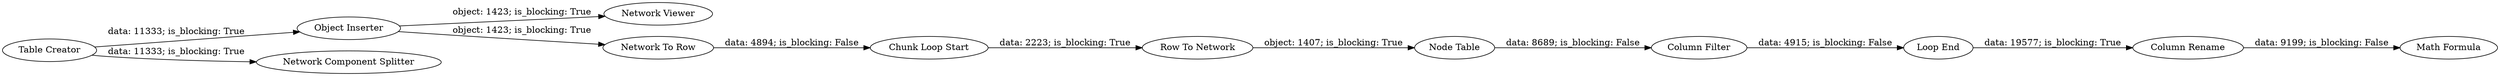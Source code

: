 digraph {
	"1765804776465003933_109" [label="Column Filter"]
	"1677412816471431005_121" [label="Table Creator"]
	"1765804776465003933_107" [label="Loop End"]
	"1765804776465003933_123" [label="Network Viewer"]
	"1765804776465003933_105" [label="Row To Network"]
	"1765804776465003933_99" [label="Object Inserter"]
	"1765804776465003933_124" [label="Math Formula"]
	"1765804776465003933_108" [label="Node Table"]
	"1765804776465003933_122" [label="Column Rename"]
	"1765804776465003933_106" [label="Chunk Loop Start"]
	"1765804776465003933_104" [label="Network To Row"]
	"1677412816471431005_127" [label="Network Component Splitter"]
	"1765804776465003933_122" -> "1765804776465003933_124" [label="data: 9199; is_blocking: False"]
	"1765804776465003933_99" -> "1765804776465003933_123" [label="object: 1423; is_blocking: True"]
	"1765804776465003933_109" -> "1765804776465003933_107" [label="data: 4915; is_blocking: False"]
	"1765804776465003933_99" -> "1765804776465003933_104" [label="object: 1423; is_blocking: True"]
	"1677412816471431005_121" -> "1677412816471431005_127" [label="data: 11333; is_blocking: True"]
	"1677412816471431005_121" -> "1765804776465003933_99" [label="data: 11333; is_blocking: True"]
	"1765804776465003933_104" -> "1765804776465003933_106" [label="data: 4894; is_blocking: False"]
	"1765804776465003933_105" -> "1765804776465003933_108" [label="object: 1407; is_blocking: True"]
	"1765804776465003933_108" -> "1765804776465003933_109" [label="data: 8689; is_blocking: False"]
	"1765804776465003933_106" -> "1765804776465003933_105" [label="data: 2223; is_blocking: True"]
	"1765804776465003933_107" -> "1765804776465003933_122" [label="data: 19577; is_blocking: True"]
	rankdir=LR
}
